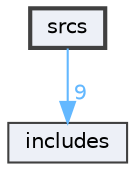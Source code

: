 digraph "srcs"
{
 // INTERACTIVE_SVG=YES
 // LATEX_PDF_SIZE
  bgcolor="transparent";
  edge [fontname=Helvetica,fontsize=10,labelfontname=Helvetica,labelfontsize=10];
  node [fontname=Helvetica,fontsize=10,shape=box,height=0.2,width=0.4];
  compound=true
  dir_b73b02d482d1c4a3db20c3d9ad52d395 [label="srcs", fillcolor="#edf0f7", color="grey25", style="filled,bold", URL="dir_b73b02d482d1c4a3db20c3d9ad52d395.html",tooltip=""];
  dir_09e761304027c904456130627fd4dcf5 [label="includes", fillcolor="#edf0f7", color="grey25", style="filled", URL="dir_09e761304027c904456130627fd4dcf5.html",tooltip=""];
  dir_b73b02d482d1c4a3db20c3d9ad52d395->dir_09e761304027c904456130627fd4dcf5 [headlabel="9", labeldistance=1.5 headhref="dir_000001_000000.html" href="dir_000001_000000.html" color="steelblue1" fontcolor="steelblue1"];
}
